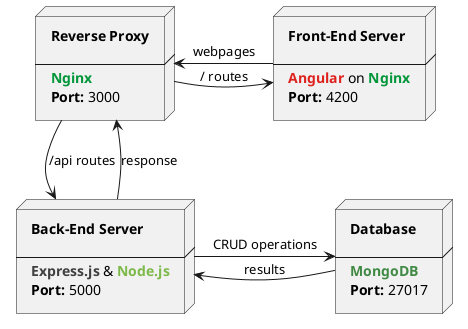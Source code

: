 @startuml docker-deployment-diagram
node reverseProxy [
<b>Reverse Proxy</b>

----
<b><color:#009639>Nginx</color></b>
<b>Port:</b> 3000
]
node frontend [
<b>Front-End Server</b>

----
<b><color:#de221d>Angular</color></b> on <b><color:#009639>Nginx</color></b>
<b>Port:</b> 4200
]
node backend [
<b>Back-End Server</b>

----
<b><color:#3f3f3f>Express.js</color></b> & <b><color:#7cb949>Node.js</color></b>
<b>Port:</b> 5000
]
node mongoDatabase [
<b>Database</b>

----
<b><color:#408a44>MongoDB</color></b>
<b>Port:</b> 27017
]

reverseProxy -r-> frontend : / routes
frontend -l-> reverseProxy : webpages
reverseProxy -d-> backend : /api routes
backend -u-> reverseProxy : response
backend -r-> mongoDatabase : CRUD operations
mongoDatabase -l-> backend : results
@enduml